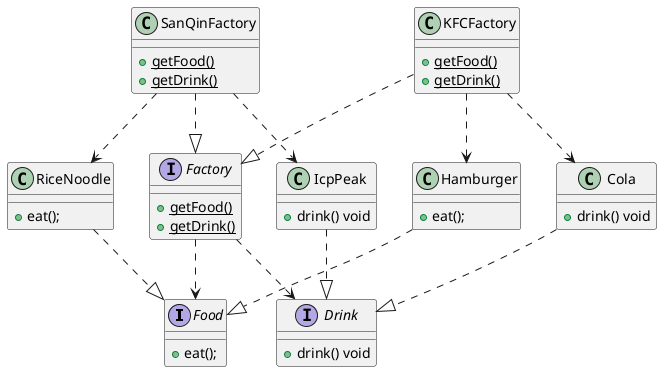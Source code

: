 @startuml
'https://plantuml.com/class-diagram

@startuml
'https://plantuml.com/class-diagram

interface Food{
+ eat();
}

class Hamburger{
+ eat();
}

Hamburger ..|>Food

class RiceNoodle{
+ eat();
}
RiceNoodle ..|>Food

interface Drink{
+ drink() void
}

class Cola{
+ drink() void
}

Cola ..|>Drink

class IcpPeak{
+ drink() void
}

IcpPeak ..|>Drink


interface Factory{
+ {static} getFood()
+ {static} getDrink()
}
Factory ..> Food
Factory ..> Drink

class KFCFactory{
+ {static} getFood()
+ {static} getDrink()
}
KFCFactory ..>Hamburger
KFCFactory..>Cola

KFCFactory ..|>Factory

class SanQinFactory{
+ {static} getFood()
+ {static} getDrink()
}

SanQinFactory ..|>Factory
SanQinFactory ..> RiceNoodle
SanQinFactory ..> IcpPeak



@enduml